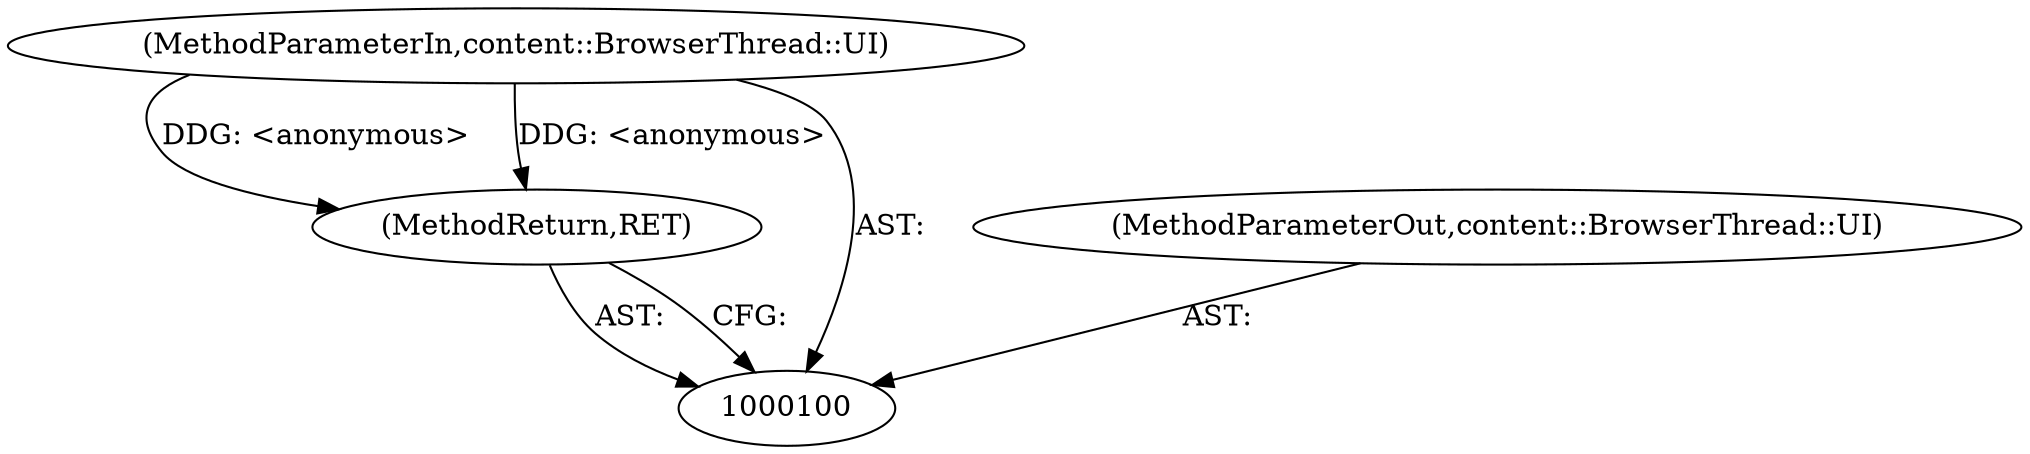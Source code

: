 digraph "0_Chrome_0a1c15fecb1240ab909e1431b6127410c3b380e0_1" {
"1000103" [label="(MethodReturn,RET)"];
"1000101" [label="(MethodParameterIn,content::BrowserThread::UI)"];
"1000118" [label="(MethodParameterOut,content::BrowserThread::UI)"];
"1000103" -> "1000100"  [label="AST: "];
"1000103" -> "1000100"  [label="CFG: "];
"1000101" -> "1000103"  [label="DDG: <anonymous>"];
"1000101" -> "1000100"  [label="AST: "];
"1000101" -> "1000103"  [label="DDG: <anonymous>"];
"1000118" -> "1000100"  [label="AST: "];
}
